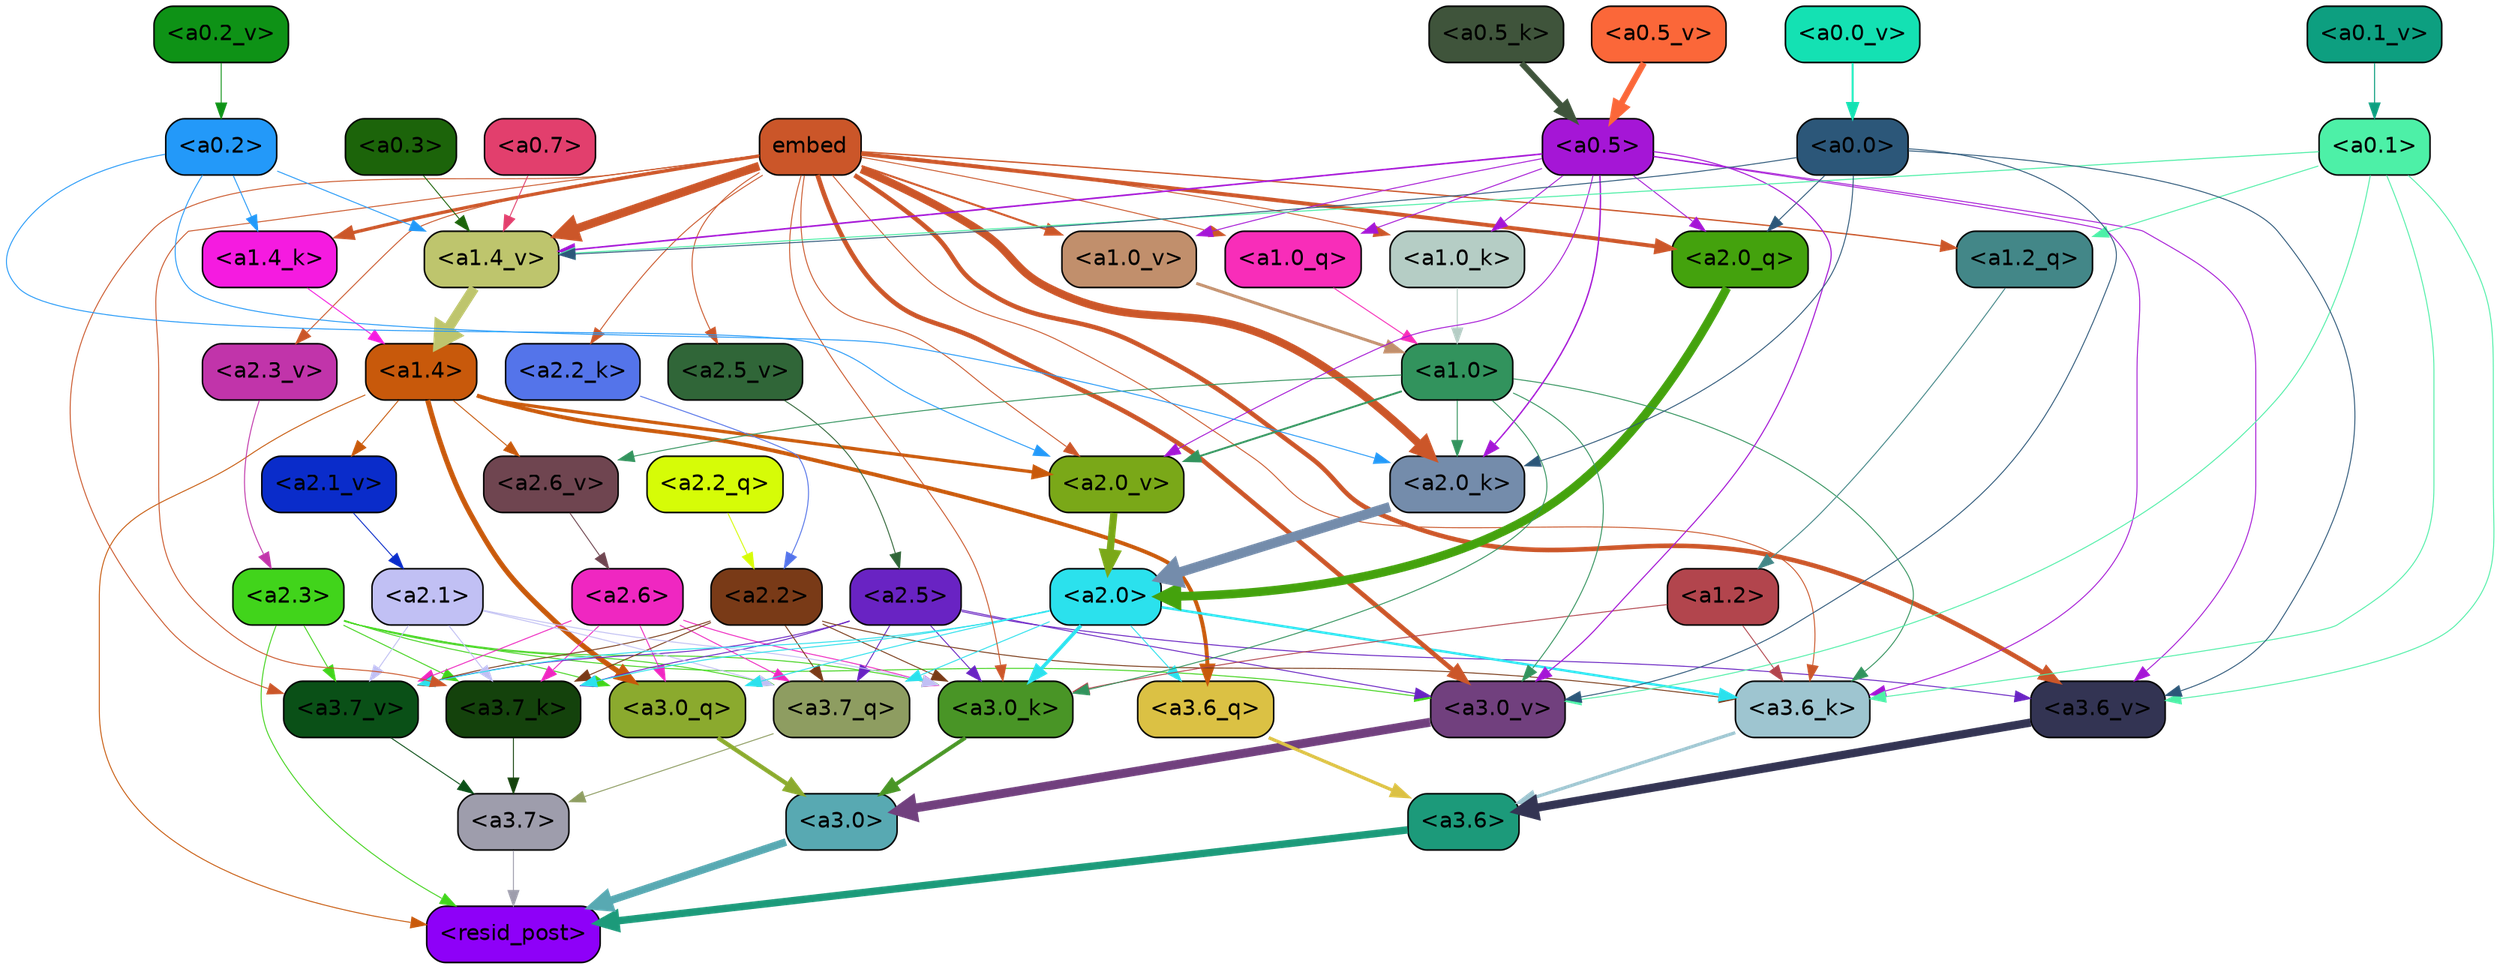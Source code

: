 strict digraph "" {
	graph [bgcolor=transparent,
		layout=dot,
		overlap=false,
		splines=true
	];
	"<a3.7>"	[color=black,
		fillcolor="#9e9dac",
		fontname=Helvetica,
		shape=box,
		style="filled, rounded"];
	"<resid_post>"	[color=black,
		fillcolor="#8e00f8",
		fontname=Helvetica,
		shape=box,
		style="filled, rounded"];
	"<a3.7>" -> "<resid_post>"	[color="#9e9dac",
		penwidth=0.6];
	"<a3.6>"	[color=black,
		fillcolor="#1c9a7a",
		fontname=Helvetica,
		shape=box,
		style="filled, rounded"];
	"<a3.6>" -> "<resid_post>"	[color="#1c9a7a",
		penwidth=4.753257989883423];
	"<a3.0>"	[color=black,
		fillcolor="#58a9b2",
		fontname=Helvetica,
		shape=box,
		style="filled, rounded"];
	"<a3.0>" -> "<resid_post>"	[color="#58a9b2",
		penwidth=4.90053927898407];
	"<a2.3>"	[color=black,
		fillcolor="#41d41b",
		fontname=Helvetica,
		shape=box,
		style="filled, rounded"];
	"<a2.3>" -> "<resid_post>"	[color="#41d41b",
		penwidth=0.6];
	"<a3.7_q>"	[color=black,
		fillcolor="#8e9d61",
		fontname=Helvetica,
		shape=box,
		style="filled, rounded"];
	"<a2.3>" -> "<a3.7_q>"	[color="#41d41b",
		penwidth=0.6];
	"<a3.0_q>"	[color=black,
		fillcolor="#8baa2e",
		fontname=Helvetica,
		shape=box,
		style="filled, rounded"];
	"<a2.3>" -> "<a3.0_q>"	[color="#41d41b",
		penwidth=0.6];
	"<a3.7_k>"	[color=black,
		fillcolor="#14420c",
		fontname=Helvetica,
		shape=box,
		style="filled, rounded"];
	"<a2.3>" -> "<a3.7_k>"	[color="#41d41b",
		penwidth=0.6];
	"<a3.0_k>"	[color=black,
		fillcolor="#499526",
		fontname=Helvetica,
		shape=box,
		style="filled, rounded"];
	"<a2.3>" -> "<a3.0_k>"	[color="#41d41b",
		penwidth=0.6];
	"<a3.7_v>"	[color=black,
		fillcolor="#0a5017",
		fontname=Helvetica,
		shape=box,
		style="filled, rounded"];
	"<a2.3>" -> "<a3.7_v>"	[color="#41d41b",
		penwidth=0.6];
	"<a3.0_v>"	[color=black,
		fillcolor="#71407e",
		fontname=Helvetica,
		shape=box,
		style="filled, rounded"];
	"<a2.3>" -> "<a3.0_v>"	[color="#41d41b",
		penwidth=0.6];
	"<a1.4>"	[color=black,
		fillcolor="#c8590b",
		fontname=Helvetica,
		shape=box,
		style="filled, rounded"];
	"<a1.4>" -> "<resid_post>"	[color="#c8590b",
		penwidth=0.6];
	"<a3.6_q>"	[color=black,
		fillcolor="#dbc144",
		fontname=Helvetica,
		shape=box,
		style="filled, rounded"];
	"<a1.4>" -> "<a3.6_q>"	[color="#c8590b",
		penwidth=2.5149343013763428];
	"<a1.4>" -> "<a3.0_q>"	[color="#c8590b",
		penwidth=3.2760138511657715];
	"<a2.6_v>"	[color=black,
		fillcolor="#6f4550",
		fontname=Helvetica,
		shape=box,
		style="filled, rounded"];
	"<a1.4>" -> "<a2.6_v>"	[color="#c8590b",
		penwidth=0.6];
	"<a2.1_v>"	[color=black,
		fillcolor="#0a2cca",
		fontname=Helvetica,
		shape=box,
		style="filled, rounded"];
	"<a1.4>" -> "<a2.1_v>"	[color="#c8590b",
		penwidth=0.6];
	"<a2.0_v>"	[color=black,
		fillcolor="#7aa818",
		fontname=Helvetica,
		shape=box,
		style="filled, rounded"];
	"<a1.4>" -> "<a2.0_v>"	[color="#c8590b",
		penwidth=2.0870713144540787];
	"<a3.7_q>" -> "<a3.7>"	[color="#8e9d61",
		penwidth=0.6];
	"<a3.6_q>" -> "<a3.6>"	[color="#dbc144",
		penwidth=2.091020345687866];
	"<a3.0_q>" -> "<a3.0>"	[color="#8baa2e",
		penwidth=2.7421876192092896];
	"<a3.7_k>" -> "<a3.7>"	[color="#14420c",
		penwidth=0.6];
	"<a3.6_k>"	[color=black,
		fillcolor="#9ec5d0",
		fontname=Helvetica,
		shape=box,
		style="filled, rounded"];
	"<a3.6_k>" -> "<a3.6>"	[color="#9ec5d0",
		penwidth=2.048597991466522];
	"<a3.0_k>" -> "<a3.0>"	[color="#499526",
		penwidth=2.476402521133423];
	"<a3.7_v>" -> "<a3.7>"	[color="#0a5017",
		penwidth=0.6];
	"<a3.6_v>"	[color=black,
		fillcolor="#333453",
		fontname=Helvetica,
		shape=box,
		style="filled, rounded"];
	"<a3.6_v>" -> "<a3.6>"	[color="#333453",
		penwidth=5.2550448179244995];
	"<a3.0_v>" -> "<a3.0>"	[color="#71407e",
		penwidth=5.652270674705505];
	"<a2.6>"	[color=black,
		fillcolor="#ef27c1",
		fontname=Helvetica,
		shape=box,
		style="filled, rounded"];
	"<a2.6>" -> "<a3.7_q>"	[color="#ef27c1",
		penwidth=0.6];
	"<a2.6>" -> "<a3.0_q>"	[color="#ef27c1",
		penwidth=0.6];
	"<a2.6>" -> "<a3.7_k>"	[color="#ef27c1",
		penwidth=0.6];
	"<a2.6>" -> "<a3.0_k>"	[color="#ef27c1",
		penwidth=0.6];
	"<a2.6>" -> "<a3.7_v>"	[color="#ef27c1",
		penwidth=0.6];
	"<a2.5>"	[color=black,
		fillcolor="#6923c3",
		fontname=Helvetica,
		shape=box,
		style="filled, rounded"];
	"<a2.5>" -> "<a3.7_q>"	[color="#6923c3",
		penwidth=0.6];
	"<a2.5>" -> "<a3.7_k>"	[color="#6923c3",
		penwidth=0.6];
	"<a2.5>" -> "<a3.0_k>"	[color="#6923c3",
		penwidth=0.6];
	"<a2.5>" -> "<a3.7_v>"	[color="#6923c3",
		penwidth=0.6];
	"<a2.5>" -> "<a3.6_v>"	[color="#6923c3",
		penwidth=0.6];
	"<a2.5>" -> "<a3.0_v>"	[color="#6923c3",
		penwidth=0.6];
	"<a2.2>"	[color=black,
		fillcolor="#793a17",
		fontname=Helvetica,
		shape=box,
		style="filled, rounded"];
	"<a2.2>" -> "<a3.7_q>"	[color="#793a17",
		penwidth=0.6];
	"<a2.2>" -> "<a3.7_k>"	[color="#793a17",
		penwidth=0.6];
	"<a2.2>" -> "<a3.6_k>"	[color="#793a17",
		penwidth=0.6];
	"<a2.2>" -> "<a3.0_k>"	[color="#793a17",
		penwidth=0.6];
	"<a2.2>" -> "<a3.7_v>"	[color="#793a17",
		penwidth=0.6];
	"<a2.1>"	[color=black,
		fillcolor="#c1c0f4",
		fontname=Helvetica,
		shape=box,
		style="filled, rounded"];
	"<a2.1>" -> "<a3.7_q>"	[color="#c1c0f4",
		penwidth=0.6];
	"<a2.1>" -> "<a3.7_k>"	[color="#c1c0f4",
		penwidth=0.6];
	"<a2.1>" -> "<a3.0_k>"	[color="#c1c0f4",
		penwidth=0.6];
	"<a2.1>" -> "<a3.7_v>"	[color="#c1c0f4",
		penwidth=0.6];
	"<a2.0>"	[color=black,
		fillcolor="#2be1ed",
		fontname=Helvetica,
		shape=box,
		style="filled, rounded"];
	"<a2.0>" -> "<a3.7_q>"	[color="#2be1ed",
		penwidth=0.6];
	"<a2.0>" -> "<a3.6_q>"	[color="#2be1ed",
		penwidth=0.6];
	"<a2.0>" -> "<a3.0_q>"	[color="#2be1ed",
		penwidth=0.6];
	"<a2.0>" -> "<a3.7_k>"	[color="#2be1ed",
		penwidth=0.6];
	"<a2.0>" -> "<a3.6_k>"	[color="#2be1ed",
		penwidth=1.5290023684501648];
	"<a2.0>" -> "<a3.0_k>"	[color="#2be1ed",
		penwidth=2.2635570764541626];
	"<a2.0>" -> "<a3.7_v>"	[color="#2be1ed",
		penwidth=0.6];
	embed	[color=black,
		fillcolor="#cb5629",
		fontname=Helvetica,
		shape=box,
		style="filled, rounded"];
	embed -> "<a3.7_k>"	[color="#cb5629",
		penwidth=0.6];
	embed -> "<a3.6_k>"	[color="#cb5629",
		penwidth=0.6];
	embed -> "<a3.0_k>"	[color="#cb5629",
		penwidth=0.6];
	embed -> "<a3.7_v>"	[color="#cb5629",
		penwidth=0.6];
	embed -> "<a3.6_v>"	[color="#cb5629",
		penwidth=2.9556376338005066];
	embed -> "<a3.0_v>"	[color="#cb5629",
		penwidth=2.972973108291626];
	"<a2.0_q>"	[color=black,
		fillcolor="#44a20d",
		fontname=Helvetica,
		shape=box,
		style="filled, rounded"];
	embed -> "<a2.0_q>"	[color="#cb5629",
		penwidth=2.522909115999937];
	"<a2.2_k>"	[color=black,
		fillcolor="#5474ea",
		fontname=Helvetica,
		shape=box,
		style="filled, rounded"];
	embed -> "<a2.2_k>"	[color="#cb5629",
		penwidth=0.6];
	"<a2.0_k>"	[color=black,
		fillcolor="#748cab",
		fontname=Helvetica,
		shape=box,
		style="filled, rounded"];
	embed -> "<a2.0_k>"	[color="#cb5629",
		penwidth=5.094568967819214];
	"<a2.5_v>"	[color=black,
		fillcolor="#306638",
		fontname=Helvetica,
		shape=box,
		style="filled, rounded"];
	embed -> "<a2.5_v>"	[color="#cb5629",
		penwidth=0.6];
	"<a2.3_v>"	[color=black,
		fillcolor="#c134aa",
		fontname=Helvetica,
		shape=box,
		style="filled, rounded"];
	embed -> "<a2.3_v>"	[color="#cb5629",
		penwidth=0.6];
	embed -> "<a2.0_v>"	[color="#cb5629",
		penwidth=0.6];
	"<a1.2_q>"	[color=black,
		fillcolor="#438788",
		fontname=Helvetica,
		shape=box,
		style="filled, rounded"];
	embed -> "<a1.2_q>"	[color="#cb5629",
		penwidth=0.8520002365112305];
	"<a1.0_q>"	[color=black,
		fillcolor="#f82db9",
		fontname=Helvetica,
		shape=box,
		style="filled, rounded"];
	embed -> "<a1.0_q>"	[color="#cb5629",
		penwidth=0.6];
	"<a1.4_k>"	[color=black,
		fillcolor="#f51be0",
		fontname=Helvetica,
		shape=box,
		style="filled, rounded"];
	embed -> "<a1.4_k>"	[color="#cb5629",
		penwidth=2.115079402923584];
	"<a1.0_k>"	[color=black,
		fillcolor="#b5cdc5",
		fontname=Helvetica,
		shape=box,
		style="filled, rounded"];
	embed -> "<a1.0_k>"	[color="#cb5629",
		penwidth=0.6];
	"<a1.4_v>"	[color=black,
		fillcolor="#bec56d",
		fontname=Helvetica,
		shape=box,
		style="filled, rounded"];
	embed -> "<a1.4_v>"	[color="#cb5629",
		penwidth=5.504090070724487];
	"<a1.0_v>"	[color=black,
		fillcolor="#c18f6c",
		fontname=Helvetica,
		shape=box,
		style="filled, rounded"];
	embed -> "<a1.0_v>"	[color="#cb5629",
		penwidth=1.2935692071914673];
	"<a1.2>"	[color=black,
		fillcolor="#b2454d",
		fontname=Helvetica,
		shape=box,
		style="filled, rounded"];
	"<a1.2>" -> "<a3.6_k>"	[color="#b2454d",
		penwidth=0.6];
	"<a1.2>" -> "<a3.0_k>"	[color="#b2454d",
		penwidth=0.6];
	"<a1.0>"	[color=black,
		fillcolor="#32935d",
		fontname=Helvetica,
		shape=box,
		style="filled, rounded"];
	"<a1.0>" -> "<a3.6_k>"	[color="#32935d",
		penwidth=0.6];
	"<a1.0>" -> "<a3.0_k>"	[color="#32935d",
		penwidth=0.6];
	"<a1.0>" -> "<a3.0_v>"	[color="#32935d",
		penwidth=0.6];
	"<a1.0>" -> "<a2.0_k>"	[color="#32935d",
		penwidth=0.6];
	"<a1.0>" -> "<a2.6_v>"	[color="#32935d",
		penwidth=0.6];
	"<a1.0>" -> "<a2.0_v>"	[color="#32935d",
		penwidth=1.2152502536773682];
	"<a0.5>"	[color=black,
		fillcolor="#a516d6",
		fontname=Helvetica,
		shape=box,
		style="filled, rounded"];
	"<a0.5>" -> "<a3.6_k>"	[color="#a516d6",
		penwidth=0.6];
	"<a0.5>" -> "<a3.6_v>"	[color="#a516d6",
		penwidth=0.6];
	"<a0.5>" -> "<a3.0_v>"	[color="#a516d6",
		penwidth=0.6790935099124908];
	"<a0.5>" -> "<a2.0_q>"	[color="#a516d6",
		penwidth=0.6];
	"<a0.5>" -> "<a2.0_k>"	[color="#a516d6",
		penwidth=0.8835153579711914];
	"<a0.5>" -> "<a2.0_v>"	[color="#a516d6",
		penwidth=0.6];
	"<a0.5>" -> "<a1.0_q>"	[color="#a516d6",
		penwidth=0.6];
	"<a0.5>" -> "<a1.0_k>"	[color="#a516d6",
		penwidth=0.6];
	"<a0.5>" -> "<a1.4_v>"	[color="#a516d6",
		penwidth=1.022335171699524];
	"<a0.5>" -> "<a1.0_v>"	[color="#a516d6",
		penwidth=0.6];
	"<a0.1>"	[color=black,
		fillcolor="#4df0a7",
		fontname=Helvetica,
		shape=box,
		style="filled, rounded"];
	"<a0.1>" -> "<a3.6_k>"	[color="#4df0a7",
		penwidth=0.6];
	"<a0.1>" -> "<a3.6_v>"	[color="#4df0a7",
		penwidth=0.6];
	"<a0.1>" -> "<a3.0_v>"	[color="#4df0a7",
		penwidth=0.6];
	"<a0.1>" -> "<a1.2_q>"	[color="#4df0a7",
		penwidth=0.6];
	"<a0.1>" -> "<a1.4_v>"	[color="#4df0a7",
		penwidth=0.6438122987747192];
	"<a0.0>"	[color=black,
		fillcolor="#2c5779",
		fontname=Helvetica,
		shape=box,
		style="filled, rounded"];
	"<a0.0>" -> "<a3.6_v>"	[color="#2c5779",
		penwidth=0.6];
	"<a0.0>" -> "<a3.0_v>"	[color="#2c5779",
		penwidth=0.6];
	"<a0.0>" -> "<a2.0_q>"	[color="#2c5779",
		penwidth=0.6];
	"<a0.0>" -> "<a2.0_k>"	[color="#2c5779",
		penwidth=0.6];
	"<a0.0>" -> "<a1.4_v>"	[color="#2c5779",
		penwidth=0.6];
	"<a2.2_q>"	[color=black,
		fillcolor="#d6fc07",
		fontname=Helvetica,
		shape=box,
		style="filled, rounded"];
	"<a2.2_q>" -> "<a2.2>"	[color="#d6fc07",
		penwidth=0.6];
	"<a2.0_q>" -> "<a2.0>"	[color="#44a20d",
		penwidth=5.557696580886841];
	"<a2.2_k>" -> "<a2.2>"	[color="#5474ea",
		penwidth=0.6];
	"<a2.0_k>" -> "<a2.0>"	[color="#748cab",
		penwidth=6.320472955703735];
	"<a2.6_v>" -> "<a2.6>"	[color="#6f4550",
		penwidth=0.6];
	"<a2.5_v>" -> "<a2.5>"	[color="#306638",
		penwidth=0.6];
	"<a2.3_v>" -> "<a2.3>"	[color="#c134aa",
		penwidth=0.6];
	"<a2.1_v>" -> "<a2.1>"	[color="#0a2cca",
		penwidth=0.6];
	"<a2.0_v>" -> "<a2.0>"	[color="#7aa818",
		penwidth=4.611755967140198];
	"<a0.2>"	[color=black,
		fillcolor="#2399f9",
		fontname=Helvetica,
		shape=box,
		style="filled, rounded"];
	"<a0.2>" -> "<a2.0_k>"	[color="#2399f9",
		penwidth=0.6];
	"<a0.2>" -> "<a2.0_v>"	[color="#2399f9",
		penwidth=0.6];
	"<a0.2>" -> "<a1.4_k>"	[color="#2399f9",
		penwidth=0.6];
	"<a0.2>" -> "<a1.4_v>"	[color="#2399f9",
		penwidth=0.6];
	"<a1.2_q>" -> "<a1.2>"	[color="#438788",
		penwidth=0.6145738363265991];
	"<a1.0_q>" -> "<a1.0>"	[color="#f82db9",
		penwidth=0.6];
	"<a1.4_k>" -> "<a1.4>"	[color="#f51be0",
		penwidth=0.6];
	"<a1.0_k>" -> "<a1.0>"	[color="#b5cdc5",
		penwidth=0.6];
	"<a1.4_v>" -> "<a1.4>"	[color="#bec56d",
		penwidth=6.5241758823394775];
	"<a1.0_v>" -> "<a1.0>"	[color="#c18f6c",
		penwidth=1.8809151649475098];
	"<a0.7>"	[color=black,
		fillcolor="#e23f6d",
		fontname=Helvetica,
		shape=box,
		style="filled, rounded"];
	"<a0.7>" -> "<a1.4_v>"	[color="#e23f6d",
		penwidth=0.6];
	"<a0.3>"	[color=black,
		fillcolor="#1c640a",
		fontname=Helvetica,
		shape=box,
		style="filled, rounded"];
	"<a0.3>" -> "<a1.4_v>"	[color="#1c640a",
		penwidth=0.6];
	"<a0.5_k>"	[color=black,
		fillcolor="#3f543b",
		fontname=Helvetica,
		shape=box,
		style="filled, rounded"];
	"<a0.5_k>" -> "<a0.5>"	[color="#3f543b",
		penwidth=3.8599258065223694];
	"<a0.5_v>"	[color=black,
		fillcolor="#fb6739",
		fontname=Helvetica,
		shape=box,
		style="filled, rounded"];
	"<a0.5_v>" -> "<a0.5>"	[color="#fb6739",
		penwidth=4.0173709988594055];
	"<a0.2_v>"	[color=black,
		fillcolor="#0e9216",
		fontname=Helvetica,
		shape=box,
		style="filled, rounded"];
	"<a0.2_v>" -> "<a0.2>"	[color="#0e9216",
		penwidth=0.6];
	"<a0.1_v>"	[color=black,
		fillcolor="#0d9f80",
		fontname=Helvetica,
		shape=box,
		style="filled, rounded"];
	"<a0.1_v>" -> "<a0.1>"	[color="#0d9f80",
		penwidth=0.6690568923950195];
	"<a0.0_v>"	[color=black,
		fillcolor="#14e1b3",
		fontname=Helvetica,
		shape=box,
		style="filled, rounded"];
	"<a0.0_v>" -> "<a0.0>"	[color="#14e1b3",
		penwidth=1.2524418830871582];
}
